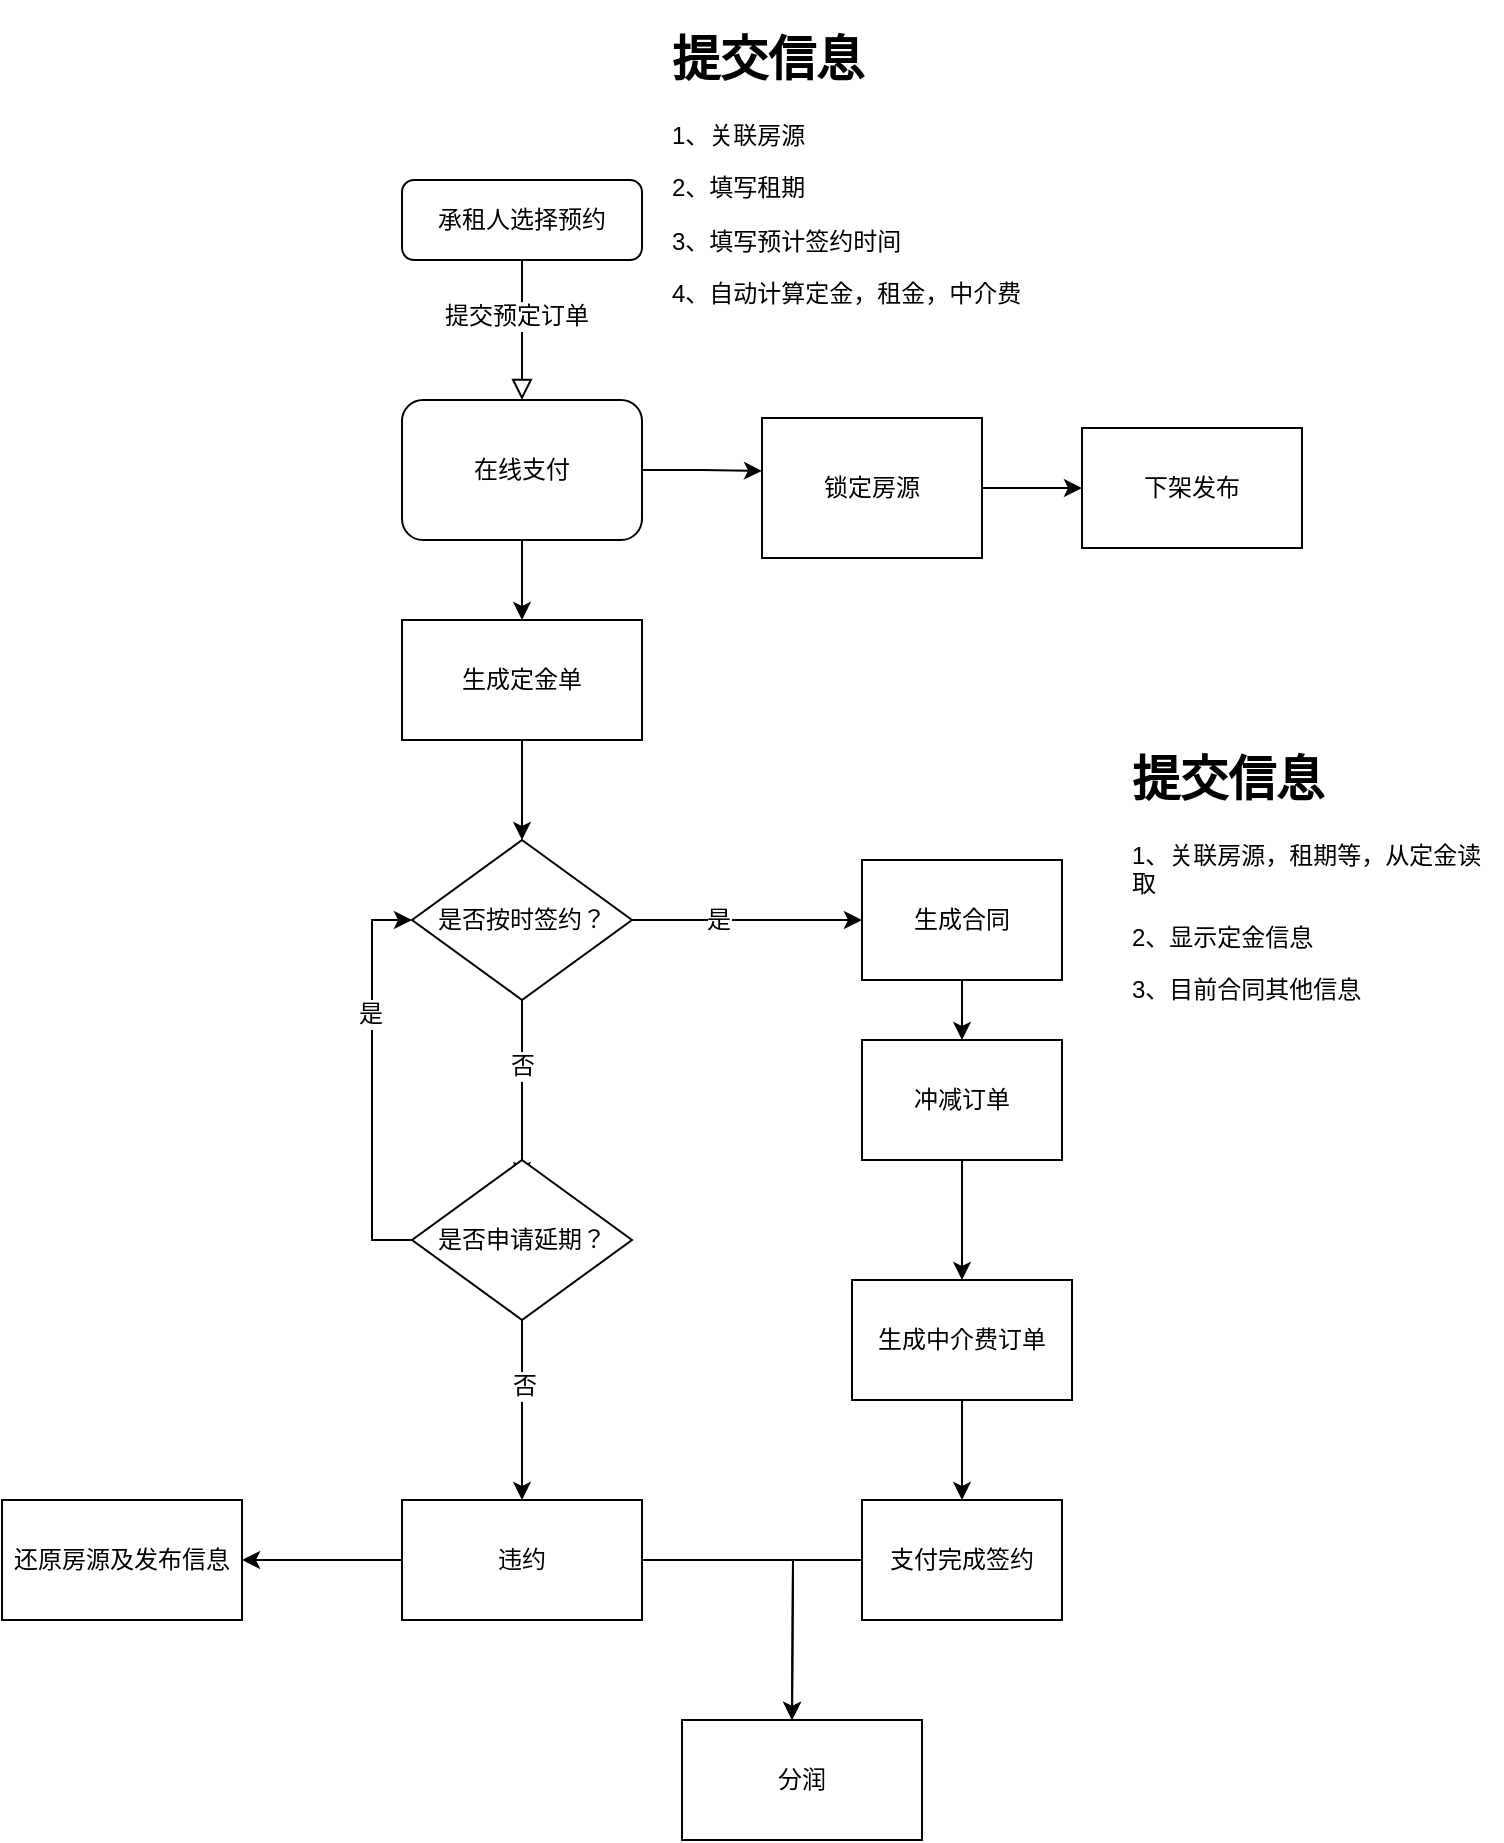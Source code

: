 <mxfile version="12.5.3" type="github"><diagram id="C5RBs43oDa-KdzZeNtuy" name="Page-1"><mxGraphModel dx="1609" dy="2726" grid="1" gridSize="10" guides="1" tooltips="1" connect="1" arrows="1" fold="1" page="1" pageScale="1" pageWidth="827" pageHeight="1169" math="0" shadow="0"><root><mxCell id="WIyWlLk6GJQsqaUBKTNV-0"/><mxCell id="WIyWlLk6GJQsqaUBKTNV-1" parent="WIyWlLk6GJQsqaUBKTNV-0"/><mxCell id="WIyWlLk6GJQsqaUBKTNV-2" value="" style="rounded=0;html=1;jettySize=auto;orthogonalLoop=1;fontSize=11;endArrow=block;endFill=0;endSize=8;strokeWidth=1;shadow=0;labelBackgroundColor=none;edgeStyle=orthogonalEdgeStyle;entryX=0.5;entryY=0;entryDx=0;entryDy=0;" parent="WIyWlLk6GJQsqaUBKTNV-1" source="WIyWlLk6GJQsqaUBKTNV-3" target="WIyWlLk6GJQsqaUBKTNV-11" edge="1"><mxGeometry relative="1" as="geometry"><mxPoint x="210" y="-1540" as="targetPoint"/></mxGeometry></mxCell><mxCell id="BfYsvD8hWC64DAafeSYE-0" value="提交预定订单" style="text;html=1;align=center;verticalAlign=middle;resizable=0;points=[];labelBackgroundColor=#ffffff;" vertex="1" connectable="0" parent="WIyWlLk6GJQsqaUBKTNV-2"><mxGeometry x="-0.2" y="-3" relative="1" as="geometry"><mxPoint as="offset"/></mxGeometry></mxCell><mxCell id="WIyWlLk6GJQsqaUBKTNV-3" value="承租人选择预约" style="rounded=1;whiteSpace=wrap;html=1;fontSize=12;glass=0;strokeWidth=1;shadow=0;" parent="WIyWlLk6GJQsqaUBKTNV-1" vertex="1"><mxGeometry x="150" y="-1630" width="120" height="40" as="geometry"/></mxCell><mxCell id="BfYsvD8hWC64DAafeSYE-12" style="edgeStyle=orthogonalEdgeStyle;rounded=0;orthogonalLoop=1;jettySize=auto;html=1;entryX=0;entryY=0.378;entryDx=0;entryDy=0;entryPerimeter=0;" edge="1" parent="WIyWlLk6GJQsqaUBKTNV-1" source="WIyWlLk6GJQsqaUBKTNV-11" target="BfYsvD8hWC64DAafeSYE-10"><mxGeometry relative="1" as="geometry"/></mxCell><mxCell id="BfYsvD8hWC64DAafeSYE-15" style="edgeStyle=orthogonalEdgeStyle;rounded=0;orthogonalLoop=1;jettySize=auto;html=1;entryX=0.5;entryY=0;entryDx=0;entryDy=0;" edge="1" parent="WIyWlLk6GJQsqaUBKTNV-1" source="WIyWlLk6GJQsqaUBKTNV-11" target="BfYsvD8hWC64DAafeSYE-14"><mxGeometry relative="1" as="geometry"/></mxCell><mxCell id="WIyWlLk6GJQsqaUBKTNV-11" value="在线支付" style="rounded=1;whiteSpace=wrap;html=1;fontSize=12;glass=0;strokeWidth=1;shadow=0;" parent="WIyWlLk6GJQsqaUBKTNV-1" vertex="1"><mxGeometry x="150" y="-1520" width="120" height="70" as="geometry"/></mxCell><mxCell id="BfYsvD8hWC64DAafeSYE-2" value="&lt;h1&gt;提交信息&lt;/h1&gt;&lt;p&gt;1、关联房源&lt;/p&gt;&lt;p&gt;2、填写租期&lt;/p&gt;&lt;p&gt;3、填写预计签约时间&lt;/p&gt;&lt;p&gt;4、自动计算定金，租金，中介费&lt;/p&gt;&lt;p&gt;&lt;br&gt;&lt;/p&gt;" style="text;html=1;strokeColor=none;fillColor=none;spacing=5;spacingTop=-20;whiteSpace=wrap;overflow=hidden;rounded=0;" vertex="1" parent="WIyWlLk6GJQsqaUBKTNV-1"><mxGeometry x="280" y="-1710" width="190" height="150" as="geometry"/></mxCell><mxCell id="BfYsvD8hWC64DAafeSYE-6" style="edgeStyle=orthogonalEdgeStyle;rounded=0;orthogonalLoop=1;jettySize=auto;html=1;entryX=0;entryY=0.5;entryDx=0;entryDy=0;" edge="1" parent="WIyWlLk6GJQsqaUBKTNV-1" source="BfYsvD8hWC64DAafeSYE-3" target="BfYsvD8hWC64DAafeSYE-5"><mxGeometry relative="1" as="geometry"><mxPoint x="520" y="-1310" as="targetPoint"/></mxGeometry></mxCell><mxCell id="BfYsvD8hWC64DAafeSYE-8" value="是" style="text;html=1;align=center;verticalAlign=middle;resizable=0;points=[];labelBackgroundColor=#ffffff;" vertex="1" connectable="0" parent="BfYsvD8hWC64DAafeSYE-6"><mxGeometry x="-0.249" relative="1" as="geometry"><mxPoint as="offset"/></mxGeometry></mxCell><mxCell id="BfYsvD8hWC64DAafeSYE-18" style="edgeStyle=orthogonalEdgeStyle;rounded=0;orthogonalLoop=1;jettySize=auto;html=1;entryX=0.5;entryY=0;entryDx=0;entryDy=0;" edge="1" parent="WIyWlLk6GJQsqaUBKTNV-1" source="BfYsvD8hWC64DAafeSYE-3"><mxGeometry relative="1" as="geometry"><mxPoint x="210" y="-1130" as="targetPoint"/></mxGeometry></mxCell><mxCell id="BfYsvD8hWC64DAafeSYE-19" value="否" style="text;html=1;align=center;verticalAlign=middle;resizable=0;points=[];labelBackgroundColor=#ffffff;" vertex="1" connectable="0" parent="BfYsvD8hWC64DAafeSYE-18"><mxGeometry x="-0.267" relative="1" as="geometry"><mxPoint as="offset"/></mxGeometry></mxCell><mxCell id="BfYsvD8hWC64DAafeSYE-3" value="是否按时签约？" style="rhombus;whiteSpace=wrap;html=1;" vertex="1" parent="WIyWlLk6GJQsqaUBKTNV-1"><mxGeometry x="155" y="-1300" width="110" height="80" as="geometry"/></mxCell><mxCell id="BfYsvD8hWC64DAafeSYE-27" style="edgeStyle=orthogonalEdgeStyle;rounded=0;orthogonalLoop=1;jettySize=auto;html=1;entryX=0.5;entryY=0;entryDx=0;entryDy=0;" edge="1" parent="WIyWlLk6GJQsqaUBKTNV-1" source="BfYsvD8hWC64DAafeSYE-5" target="BfYsvD8hWC64DAafeSYE-26"><mxGeometry relative="1" as="geometry"/></mxCell><mxCell id="BfYsvD8hWC64DAafeSYE-5" value="生成合同" style="rounded=0;whiteSpace=wrap;html=1;" vertex="1" parent="WIyWlLk6GJQsqaUBKTNV-1"><mxGeometry x="380" y="-1290" width="100" height="60" as="geometry"/></mxCell><mxCell id="BfYsvD8hWC64DAafeSYE-13" style="edgeStyle=orthogonalEdgeStyle;rounded=0;orthogonalLoop=1;jettySize=auto;html=1;entryX=0;entryY=0.5;entryDx=0;entryDy=0;" edge="1" parent="WIyWlLk6GJQsqaUBKTNV-1" source="BfYsvD8hWC64DAafeSYE-10" target="BfYsvD8hWC64DAafeSYE-11"><mxGeometry relative="1" as="geometry"/></mxCell><mxCell id="BfYsvD8hWC64DAafeSYE-10" value="锁定房源" style="rounded=0;whiteSpace=wrap;html=1;" vertex="1" parent="WIyWlLk6GJQsqaUBKTNV-1"><mxGeometry x="330" y="-1511" width="110" height="70" as="geometry"/></mxCell><mxCell id="BfYsvD8hWC64DAafeSYE-11" value="下架发布" style="rounded=0;whiteSpace=wrap;html=1;" vertex="1" parent="WIyWlLk6GJQsqaUBKTNV-1"><mxGeometry x="490" y="-1506" width="110" height="60" as="geometry"/></mxCell><mxCell id="BfYsvD8hWC64DAafeSYE-16" style="edgeStyle=orthogonalEdgeStyle;rounded=0;orthogonalLoop=1;jettySize=auto;html=1;entryX=0.5;entryY=0;entryDx=0;entryDy=0;" edge="1" parent="WIyWlLk6GJQsqaUBKTNV-1" source="BfYsvD8hWC64DAafeSYE-14" target="BfYsvD8hWC64DAafeSYE-3"><mxGeometry relative="1" as="geometry"/></mxCell><mxCell id="BfYsvD8hWC64DAafeSYE-14" value="生成定金单" style="rounded=0;whiteSpace=wrap;html=1;" vertex="1" parent="WIyWlLk6GJQsqaUBKTNV-1"><mxGeometry x="150" y="-1410" width="120" height="60" as="geometry"/></mxCell><mxCell id="BfYsvD8hWC64DAafeSYE-17" value="&lt;h1&gt;提交信息&lt;/h1&gt;&lt;p&gt;1、关联房源，租期等，从定金读取&lt;/p&gt;&lt;p&gt;&lt;span&gt;2、显示定金信息&lt;/span&gt;&lt;br&gt;&lt;/p&gt;&lt;p&gt;3、目前合同其他信息&lt;/p&gt;&lt;p&gt;&lt;br&gt;&lt;/p&gt;" style="text;html=1;strokeColor=none;fillColor=none;spacing=5;spacingTop=-20;whiteSpace=wrap;overflow=hidden;rounded=0;" vertex="1" parent="WIyWlLk6GJQsqaUBKTNV-1"><mxGeometry x="510" y="-1350" width="190" height="150" as="geometry"/></mxCell><mxCell id="BfYsvD8hWC64DAafeSYE-38" style="edgeStyle=orthogonalEdgeStyle;rounded=0;orthogonalLoop=1;jettySize=auto;html=1;entryX=0.5;entryY=0;entryDx=0;entryDy=0;" edge="1" parent="WIyWlLk6GJQsqaUBKTNV-1" source="BfYsvD8hWC64DAafeSYE-20" target="BfYsvD8hWC64DAafeSYE-32"><mxGeometry relative="1" as="geometry"/></mxCell><mxCell id="BfYsvD8hWC64DAafeSYE-39" value="否" style="text;html=1;align=center;verticalAlign=middle;resizable=0;points=[];labelBackgroundColor=#ffffff;" vertex="1" connectable="0" parent="BfYsvD8hWC64DAafeSYE-38"><mxGeometry x="-0.274" y="1" relative="1" as="geometry"><mxPoint as="offset"/></mxGeometry></mxCell><mxCell id="BfYsvD8hWC64DAafeSYE-42" style="edgeStyle=orthogonalEdgeStyle;rounded=0;orthogonalLoop=1;jettySize=auto;html=1;entryX=0;entryY=0.5;entryDx=0;entryDy=0;" edge="1" parent="WIyWlLk6GJQsqaUBKTNV-1" source="BfYsvD8hWC64DAafeSYE-20" target="BfYsvD8hWC64DAafeSYE-3"><mxGeometry relative="1" as="geometry"><Array as="points"><mxPoint x="135" y="-1100"/><mxPoint x="135" y="-1260"/></Array></mxGeometry></mxCell><mxCell id="BfYsvD8hWC64DAafeSYE-43" value="是" style="text;html=1;align=center;verticalAlign=middle;resizable=0;points=[];labelBackgroundColor=#ffffff;" vertex="1" connectable="0" parent="BfYsvD8hWC64DAafeSYE-42"><mxGeometry x="0.333" y="1" relative="1" as="geometry"><mxPoint as="offset"/></mxGeometry></mxCell><mxCell id="BfYsvD8hWC64DAafeSYE-20" value="是否申请延期？" style="rhombus;whiteSpace=wrap;html=1;" vertex="1" parent="WIyWlLk6GJQsqaUBKTNV-1"><mxGeometry x="155" y="-1140" width="110" height="80" as="geometry"/></mxCell><mxCell id="BfYsvD8hWC64DAafeSYE-31" style="edgeStyle=orthogonalEdgeStyle;rounded=0;orthogonalLoop=1;jettySize=auto;html=1;entryX=0.5;entryY=0;entryDx=0;entryDy=0;" edge="1" parent="WIyWlLk6GJQsqaUBKTNV-1" source="BfYsvD8hWC64DAafeSYE-26" target="BfYsvD8hWC64DAafeSYE-28"><mxGeometry relative="1" as="geometry"/></mxCell><mxCell id="BfYsvD8hWC64DAafeSYE-26" value="冲减订单" style="rounded=0;whiteSpace=wrap;html=1;" vertex="1" parent="WIyWlLk6GJQsqaUBKTNV-1"><mxGeometry x="380" y="-1200" width="100" height="60" as="geometry"/></mxCell><mxCell id="BfYsvD8hWC64DAafeSYE-36" style="edgeStyle=orthogonalEdgeStyle;rounded=0;orthogonalLoop=1;jettySize=auto;html=1;entryX=0.5;entryY=0;entryDx=0;entryDy=0;" edge="1" parent="WIyWlLk6GJQsqaUBKTNV-1" source="BfYsvD8hWC64DAafeSYE-28" target="BfYsvD8hWC64DAafeSYE-35"><mxGeometry relative="1" as="geometry"/></mxCell><mxCell id="BfYsvD8hWC64DAafeSYE-28" value="生成中介费订单" style="rounded=0;whiteSpace=wrap;html=1;" vertex="1" parent="WIyWlLk6GJQsqaUBKTNV-1"><mxGeometry x="375" y="-1080" width="110" height="60" as="geometry"/></mxCell><mxCell id="BfYsvD8hWC64DAafeSYE-34" style="edgeStyle=orthogonalEdgeStyle;rounded=0;orthogonalLoop=1;jettySize=auto;html=1;" edge="1" parent="WIyWlLk6GJQsqaUBKTNV-1" source="BfYsvD8hWC64DAafeSYE-32"><mxGeometry relative="1" as="geometry"><mxPoint x="345" y="-860" as="targetPoint"/></mxGeometry></mxCell><mxCell id="BfYsvD8hWC64DAafeSYE-47" value="" style="edgeStyle=orthogonalEdgeStyle;rounded=0;orthogonalLoop=1;jettySize=auto;html=1;" edge="1" parent="WIyWlLk6GJQsqaUBKTNV-1" source="BfYsvD8hWC64DAafeSYE-32" target="BfYsvD8hWC64DAafeSYE-46"><mxGeometry relative="1" as="geometry"/></mxCell><mxCell id="BfYsvD8hWC64DAafeSYE-32" value="违约" style="rounded=0;whiteSpace=wrap;html=1;" vertex="1" parent="WIyWlLk6GJQsqaUBKTNV-1"><mxGeometry x="150" y="-970" width="120" height="60" as="geometry"/></mxCell><mxCell id="BfYsvD8hWC64DAafeSYE-46" value="还原房源及发布信息" style="rounded=0;whiteSpace=wrap;html=1;" vertex="1" parent="WIyWlLk6GJQsqaUBKTNV-1"><mxGeometry x="-50" y="-970" width="120" height="60" as="geometry"/></mxCell><mxCell id="BfYsvD8hWC64DAafeSYE-37" style="edgeStyle=orthogonalEdgeStyle;rounded=0;orthogonalLoop=1;jettySize=auto;html=1;entryX=0.5;entryY=0;entryDx=0;entryDy=0;" edge="1" parent="WIyWlLk6GJQsqaUBKTNV-1" source="BfYsvD8hWC64DAafeSYE-35"><mxGeometry relative="1" as="geometry"><mxPoint x="345" y="-860" as="targetPoint"/></mxGeometry></mxCell><mxCell id="BfYsvD8hWC64DAafeSYE-35" value="支付完成签约" style="rounded=0;whiteSpace=wrap;html=1;" vertex="1" parent="WIyWlLk6GJQsqaUBKTNV-1"><mxGeometry x="380" y="-970" width="100" height="60" as="geometry"/></mxCell><mxCell id="BfYsvD8hWC64DAafeSYE-44" value="分润" style="rounded=0;whiteSpace=wrap;html=1;" vertex="1" parent="WIyWlLk6GJQsqaUBKTNV-1"><mxGeometry x="290" y="-860" width="120" height="60" as="geometry"/></mxCell></root></mxGraphModel></diagram></mxfile>